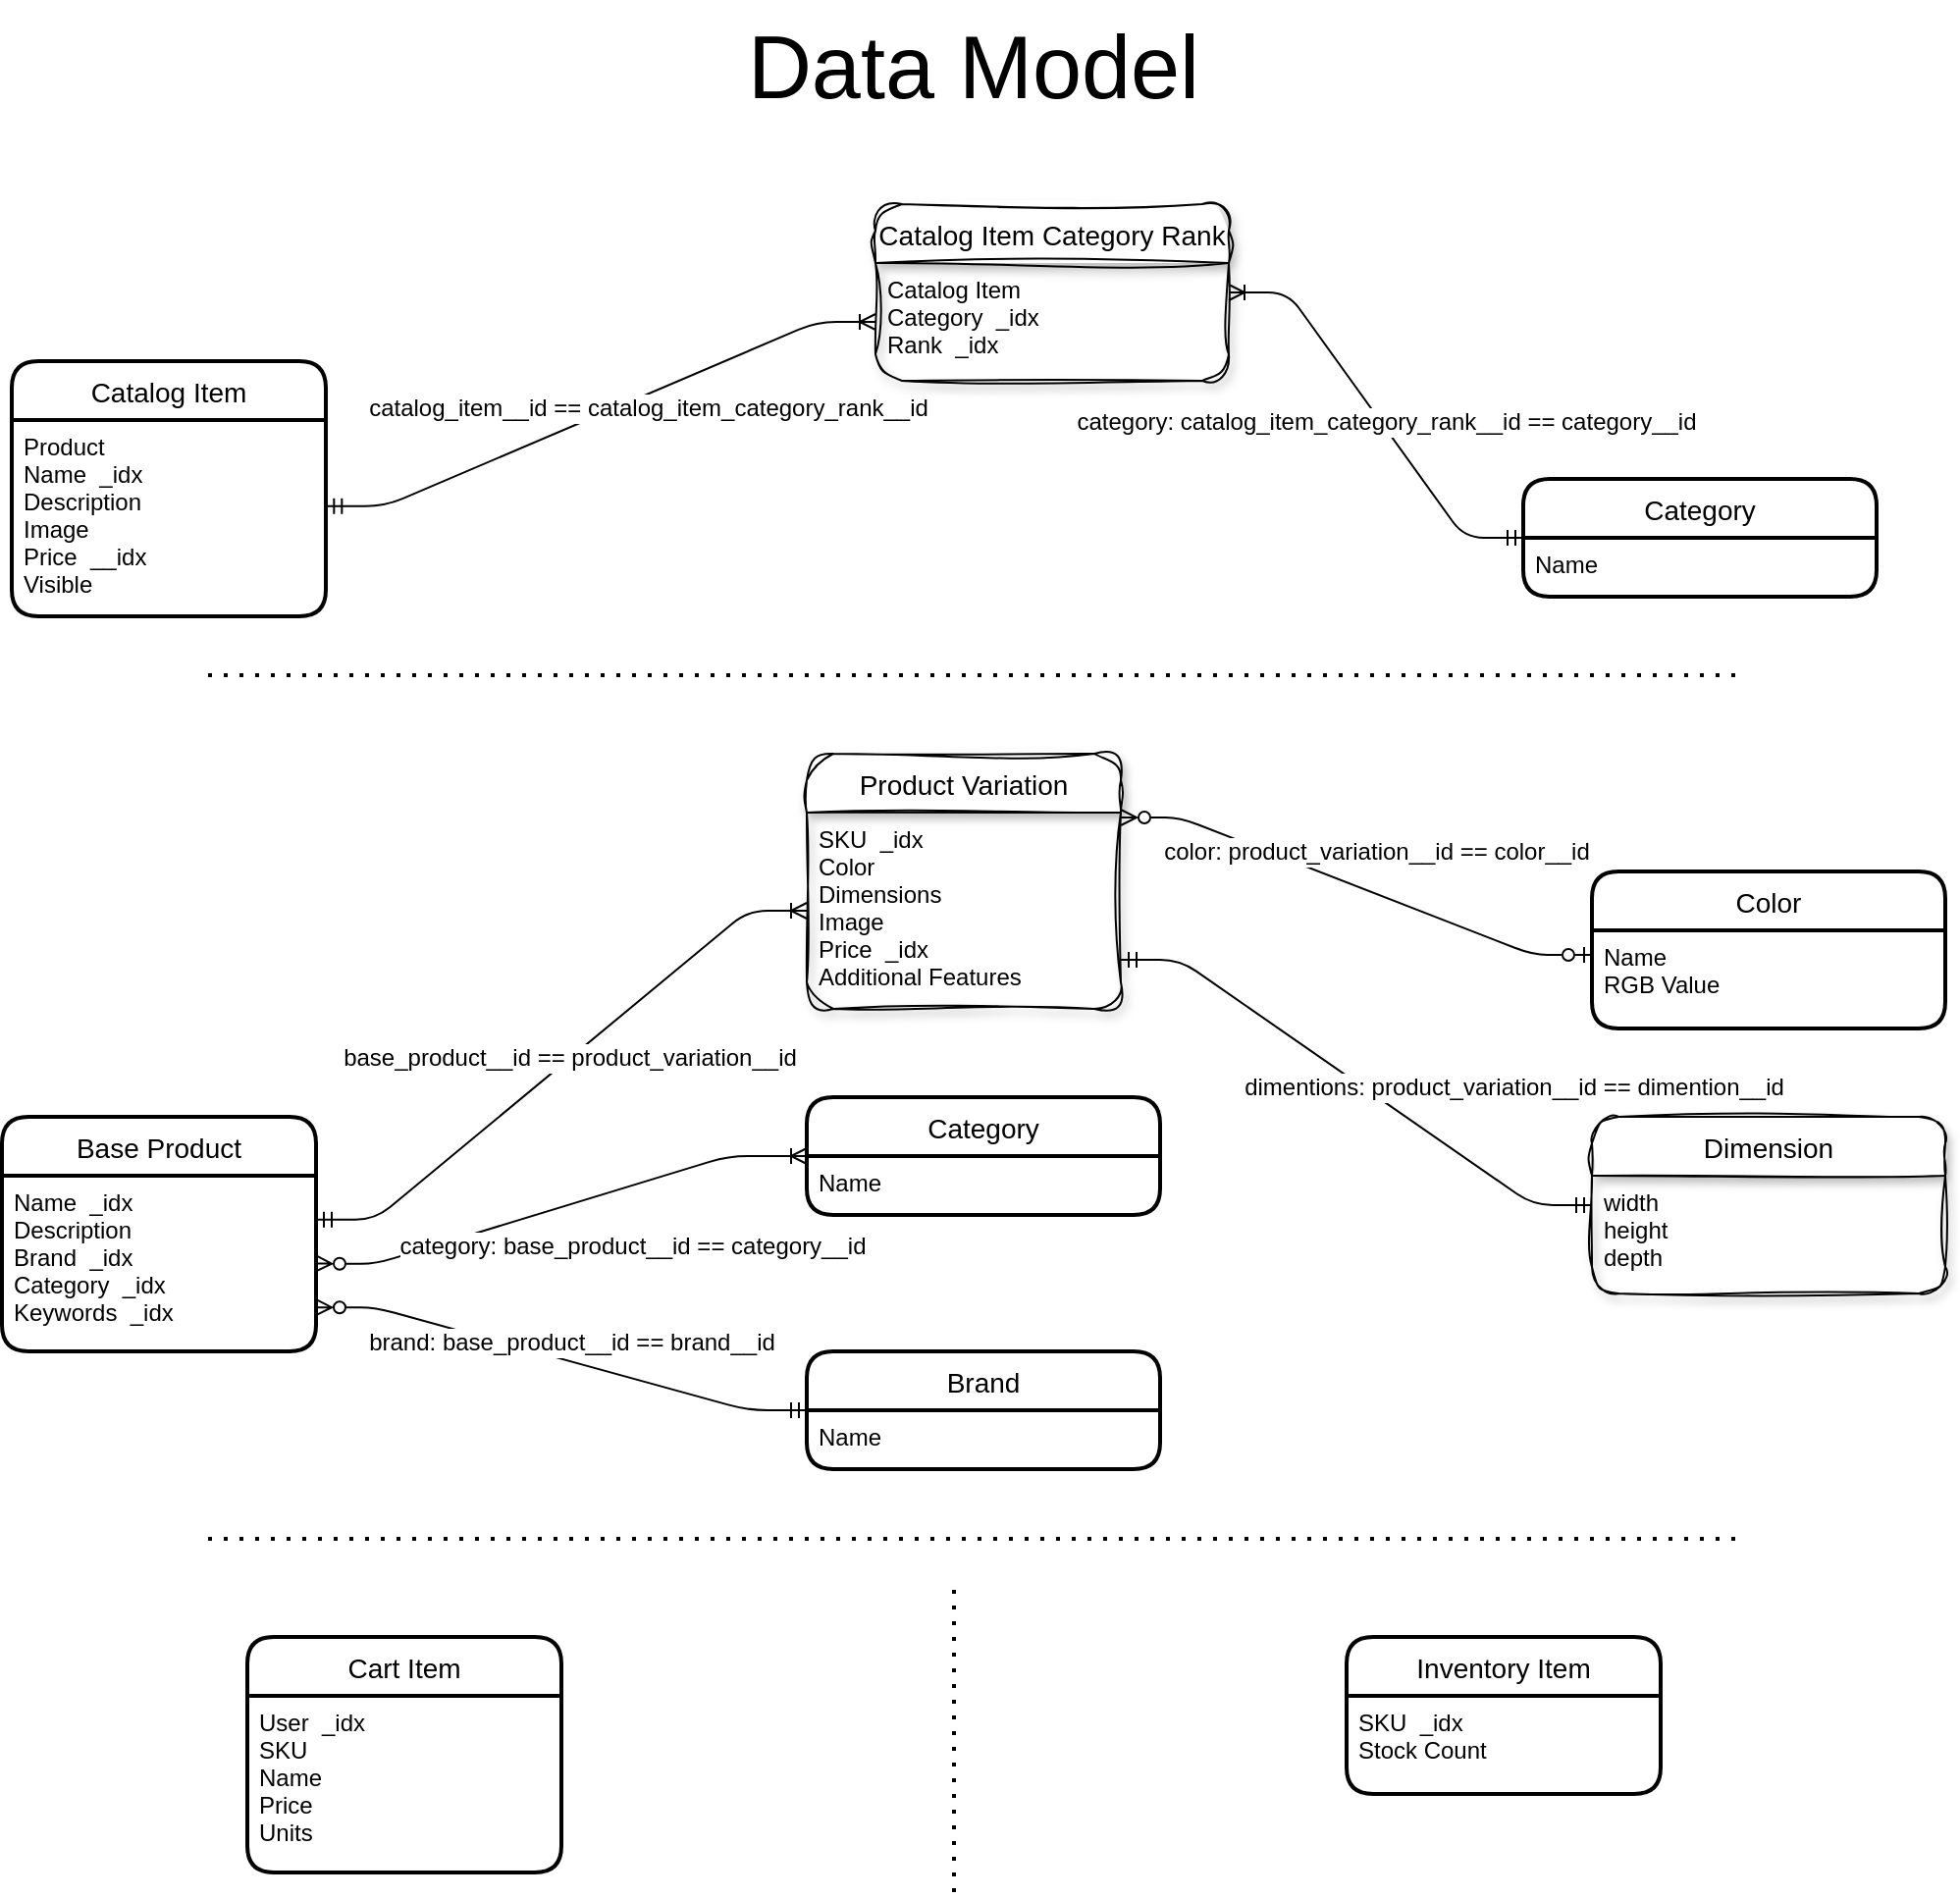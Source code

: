 <mxfile>
    <diagram id="WrSKoHDkt36mXYgP9mdu" name="Page-1">
        <mxGraphModel dx="2487" dy="1140" grid="1" gridSize="10" guides="1" tooltips="1" connect="1" arrows="1" fold="1" page="1" pageScale="1" pageWidth="1100" pageHeight="850" math="0" shadow="0">
            <root>
                <mxCell id="0"/>
                <mxCell id="1" parent="0"/>
                <mxCell id="69" value="&lt;span style=&quot;font-size: 45px;&quot;&gt;Data Model&lt;/span&gt;" style="text;html=1;strokeColor=none;fillColor=none;align=center;verticalAlign=middle;whiteSpace=wrap;rounded=0;shadow=1;glass=0;sketch=1;strokeWidth=1;fontSize=45;fontStyle=0" parent="1" vertex="1">
                    <mxGeometry x="-690" y="20" width="280" height="60" as="geometry"/>
                </mxCell>
                <mxCell id="135" value="" style="endArrow=none;dashed=1;html=1;dashPattern=1 3;strokeWidth=2;" parent="1" edge="1">
                    <mxGeometry width="50" height="50" relative="1" as="geometry">
                        <mxPoint x="-940" y="360" as="sourcePoint"/>
                        <mxPoint x="-160" y="360" as="targetPoint"/>
                    </mxGeometry>
                </mxCell>
                <mxCell id="136" value="" style="endArrow=none;dashed=1;html=1;dashPattern=1 3;strokeWidth=2;" parent="1" edge="1">
                    <mxGeometry width="50" height="50" relative="1" as="geometry">
                        <mxPoint x="-940" y="800" as="sourcePoint"/>
                        <mxPoint x="-160.0" y="800" as="targetPoint"/>
                    </mxGeometry>
                </mxCell>
                <mxCell id="138" value="" style="endArrow=none;dashed=1;html=1;dashPattern=1 3;strokeWidth=2;" parent="1" edge="1">
                    <mxGeometry width="50" height="50" relative="1" as="geometry">
                        <mxPoint x="-560" y="980" as="sourcePoint"/>
                        <mxPoint x="-560" y="820" as="targetPoint"/>
                    </mxGeometry>
                </mxCell>
                <mxCell id="171" value="Catalog Item" style="swimlane;childLayout=stackLayout;horizontal=1;startSize=30;horizontalStack=0;rounded=1;fontSize=14;fontStyle=0;strokeWidth=2;resizeParent=0;resizeLast=1;shadow=0;dashed=0;align=center;" vertex="1" parent="1">
                    <mxGeometry x="-1040" y="200" width="160" height="130" as="geometry"/>
                </mxCell>
                <mxCell id="172" value="Product&#10;Name  _idx&#10;Description&#10;Image&#10;Price  __idx&#10;Visible" style="align=left;strokeColor=none;fillColor=none;spacingLeft=4;fontSize=12;verticalAlign=top;resizable=0;rotatable=0;part=1;" vertex="1" parent="171">
                    <mxGeometry y="30" width="160" height="100" as="geometry"/>
                </mxCell>
                <mxCell id="173" value="Catalog Item Category Rank" style="swimlane;childLayout=stackLayout;horizontal=1;startSize=30;horizontalStack=0;rounded=1;fontSize=14;fontStyle=0;strokeWidth=1;resizeParent=0;resizeLast=1;shadow=1;align=center;swimlaneFillColor=none;strokeColor=default;perimeterSpacing=0;swimlaneLine=1;glass=0;sketch=1;curveFitting=1;jiggle=2;" vertex="1" parent="1">
                    <mxGeometry x="-600" y="120" width="180" height="90" as="geometry"/>
                </mxCell>
                <mxCell id="174" value="Catalog Item&#10;Category  _idx&#10;Rank  _idx" style="align=left;strokeColor=none;fillColor=none;spacingLeft=4;fontSize=12;verticalAlign=top;resizable=0;rotatable=0;part=1;" vertex="1" parent="173">
                    <mxGeometry y="30" width="180" height="60" as="geometry"/>
                </mxCell>
                <mxCell id="175" value="" style="edgeStyle=entityRelationEdgeStyle;fontSize=12;html=1;endArrow=ERoneToMany;startArrow=ERmandOne;entryX=0;entryY=0.5;entryDx=0;entryDy=0;exitX=1.001;exitY=0.439;exitDx=0;exitDy=0;exitPerimeter=0;" edge="1" parent="1" source="172" target="174">
                    <mxGeometry width="100" height="100" relative="1" as="geometry">
                        <mxPoint x="-310" y="365.51" as="sourcePoint"/>
                        <mxPoint x="-300" y="245.51" as="targetPoint"/>
                    </mxGeometry>
                </mxCell>
                <mxCell id="176" value="catalog_item__id == catalog_item_category_rank__id" style="edgeLabel;html=1;align=center;verticalAlign=middle;resizable=0;points=[];fontSize=12;" vertex="1" connectable="0" parent="175">
                    <mxGeometry x="0.148" y="3" relative="1" as="geometry">
                        <mxPoint x="5" y="8" as="offset"/>
                    </mxGeometry>
                </mxCell>
                <mxCell id="177" value="Category" style="swimlane;childLayout=stackLayout;horizontal=1;startSize=30;horizontalStack=0;rounded=1;fontSize=14;fontStyle=0;strokeWidth=2;resizeParent=0;resizeLast=1;shadow=0;align=center;swimlaneFillColor=none;strokeColor=default;perimeterSpacing=0;swimlaneLine=1;glass=0;" vertex="1" parent="1">
                    <mxGeometry x="-270" y="260" width="180" height="60" as="geometry"/>
                </mxCell>
                <mxCell id="178" value="Name" style="align=left;strokeColor=none;fillColor=none;spacingLeft=4;fontSize=12;verticalAlign=top;resizable=0;rotatable=0;part=1;" vertex="1" parent="177">
                    <mxGeometry y="30" width="180" height="30" as="geometry"/>
                </mxCell>
                <mxCell id="179" value="" style="edgeStyle=entityRelationEdgeStyle;fontSize=12;html=1;endArrow=ERoneToMany;startArrow=ERmandOne;entryX=1;entryY=0.25;entryDx=0;entryDy=0;exitX=0;exitY=0;exitDx=0;exitDy=0;" edge="1" parent="1" source="178" target="174">
                    <mxGeometry width="100" height="100" relative="1" as="geometry">
                        <mxPoint x="-280" y="130" as="sourcePoint"/>
                        <mxPoint x="-0.16" y="40.49" as="targetPoint"/>
                    </mxGeometry>
                </mxCell>
                <mxCell id="180" value="category: catalog_item_category_rank__id == category__id" style="edgeLabel;html=1;align=center;verticalAlign=middle;resizable=0;points=[];fontSize=12;" vertex="1" connectable="0" parent="179">
                    <mxGeometry x="0.148" y="3" relative="1" as="geometry">
                        <mxPoint x="17" y="14" as="offset"/>
                    </mxGeometry>
                </mxCell>
                <mxCell id="181" value="Dimension" style="swimlane;childLayout=stackLayout;horizontal=1;startSize=30;horizontalStack=0;rounded=1;fontSize=14;fontStyle=0;strokeWidth=1;resizeParent=0;resizeLast=1;shadow=1;dashed=0;align=center;sketch=1;curveFitting=1;jiggle=2;" vertex="1" parent="1">
                    <mxGeometry x="-235" y="584.98" width="180" height="90" as="geometry">
                        <mxRectangle x="560" y="60" width="140" height="30" as="alternateBounds"/>
                    </mxGeometry>
                </mxCell>
                <mxCell id="182" value="width&#10;height&#10;depth" style="align=left;strokeColor=none;fillColor=none;spacingLeft=4;fontSize=12;verticalAlign=top;resizable=0;rotatable=0;part=1;" vertex="1" parent="181">
                    <mxGeometry y="30" width="180" height="60" as="geometry"/>
                </mxCell>
                <mxCell id="183" value="Base Product" style="swimlane;childLayout=stackLayout;horizontal=1;startSize=30;horizontalStack=0;rounded=1;fontSize=14;fontStyle=0;strokeWidth=2;resizeParent=0;resizeLast=1;shadow=0;dashed=0;align=center;" vertex="1" parent="1">
                    <mxGeometry x="-1045" y="584.98" width="160" height="119.51" as="geometry">
                        <mxRectangle x="560" y="60" width="140" height="30" as="alternateBounds"/>
                    </mxGeometry>
                </mxCell>
                <mxCell id="184" value="Name  _idx&#10;Description&#10;Brand  _idx&#10;Category  _idx&#10;Keywords  _idx&#10;" style="align=left;strokeColor=none;fillColor=none;spacingLeft=4;fontSize=12;verticalAlign=top;resizable=0;rotatable=0;part=1;" vertex="1" parent="183">
                    <mxGeometry y="30" width="160" height="89.51" as="geometry"/>
                </mxCell>
                <mxCell id="185" value="Product Variation" style="swimlane;childLayout=stackLayout;horizontal=1;startSize=30;horizontalStack=0;rounded=1;fontSize=14;fontStyle=0;strokeWidth=1;resizeParent=0;resizeLast=1;shadow=1;dashed=0;align=center;sketch=1;curveFitting=1;jiggle=2;" vertex="1" parent="1">
                    <mxGeometry x="-635" y="400" width="160" height="130" as="geometry">
                        <mxRectangle x="560" y="60" width="140" height="30" as="alternateBounds"/>
                    </mxGeometry>
                </mxCell>
                <mxCell id="186" value="SKU  _idx&#10;Color&#10;Dimensions&#10;Image&#10;Price  _idx&#10;Additional Features" style="align=left;strokeColor=none;fillColor=none;spacingLeft=4;fontSize=12;verticalAlign=top;resizable=0;rotatable=0;part=1;" vertex="1" parent="185">
                    <mxGeometry y="30" width="160" height="100" as="geometry"/>
                </mxCell>
                <mxCell id="187" value="" style="edgeStyle=entityRelationEdgeStyle;fontSize=12;html=1;endArrow=ERoneToMany;startArrow=ERmandOne;entryX=0;entryY=0.5;entryDx=0;entryDy=0;exitX=1;exitY=0.25;exitDx=0;exitDy=0;" edge="1" parent="1" source="184" target="186">
                    <mxGeometry width="100" height="100" relative="1" as="geometry">
                        <mxPoint x="-15" y="570" as="sourcePoint"/>
                        <mxPoint x="-5" y="480" as="targetPoint"/>
                    </mxGeometry>
                </mxCell>
                <mxCell id="188" value="base_product__id == product_variation__id" style="edgeLabel;html=1;align=center;verticalAlign=middle;resizable=0;points=[];fontSize=12;" vertex="1" connectable="0" parent="187">
                    <mxGeometry x="0.033" y="1" relative="1" as="geometry">
                        <mxPoint as="offset"/>
                    </mxGeometry>
                </mxCell>
                <mxCell id="189" value="Color" style="swimlane;childLayout=stackLayout;horizontal=1;startSize=30;horizontalStack=0;rounded=1;fontSize=14;fontStyle=0;strokeWidth=2;resizeParent=0;resizeLast=1;shadow=0;dashed=0;align=center;" vertex="1" parent="1">
                    <mxGeometry x="-235" y="460" width="180" height="80" as="geometry">
                        <mxRectangle x="560" y="60" width="140" height="30" as="alternateBounds"/>
                    </mxGeometry>
                </mxCell>
                <mxCell id="190" value="Name&#10;RGB Value" style="align=left;strokeColor=none;fillColor=none;spacingLeft=4;fontSize=12;verticalAlign=top;resizable=0;rotatable=0;part=1;" vertex="1" parent="189">
                    <mxGeometry y="30" width="180" height="50" as="geometry"/>
                </mxCell>
                <mxCell id="191" value="" style="edgeStyle=entityRelationEdgeStyle;fontSize=12;html=1;endArrow=ERzeroToOne;startArrow=ERzeroToMany;entryX=0;entryY=0.25;entryDx=0;entryDy=0;exitX=1;exitY=0.25;exitDx=0;exitDy=0;startFill=0;endFill=0;" edge="1" parent="1" source="185" target="190">
                    <mxGeometry width="100" height="100" relative="1" as="geometry">
                        <mxPoint x="-345" y="650.99" as="sourcePoint"/>
                        <mxPoint x="-145" y="638.49" as="targetPoint"/>
                    </mxGeometry>
                </mxCell>
                <mxCell id="192" value="color: product_variation__id == color__id" style="edgeLabel;html=1;align=center;verticalAlign=middle;resizable=0;points=[];fontSize=12;" vertex="1" connectable="0" parent="191">
                    <mxGeometry x="-0.053" y="-1" relative="1" as="geometry">
                        <mxPoint x="16" y="-16" as="offset"/>
                    </mxGeometry>
                </mxCell>
                <mxCell id="193" value="Brand" style="swimlane;childLayout=stackLayout;horizontal=1;startSize=30;horizontalStack=0;rounded=1;fontSize=14;fontStyle=0;strokeWidth=2;resizeParent=0;resizeLast=1;shadow=0;dashed=0;align=center;" vertex="1" parent="1">
                    <mxGeometry x="-635" y="704.49" width="180" height="60" as="geometry">
                        <mxRectangle x="560" y="60" width="140" height="30" as="alternateBounds"/>
                    </mxGeometry>
                </mxCell>
                <mxCell id="194" value="Name" style="align=left;strokeColor=none;fillColor=none;spacingLeft=4;fontSize=12;verticalAlign=top;resizable=0;rotatable=0;part=1;" vertex="1" parent="193">
                    <mxGeometry y="30" width="180" height="30" as="geometry"/>
                </mxCell>
                <mxCell id="195" value="" style="edgeStyle=entityRelationEdgeStyle;fontSize=12;html=1;endArrow=ERmandOne;startArrow=ERzeroToMany;entryX=0;entryY=0.5;entryDx=0;entryDy=0;endFill=0;exitX=1;exitY=0.75;exitDx=0;exitDy=0;startFill=0;" edge="1" parent="1" source="184" target="193">
                    <mxGeometry width="100" height="100" relative="1" as="geometry">
                        <mxPoint x="-805" y="710" as="sourcePoint"/>
                        <mxPoint x="-565" y="770.49" as="targetPoint"/>
                    </mxGeometry>
                </mxCell>
                <mxCell id="196" value="brand: base_product__id == brand__id" style="edgeLabel;html=1;align=center;verticalAlign=middle;resizable=0;points=[];fontSize=12;" vertex="1" connectable="0" parent="195">
                    <mxGeometry x="0.08" relative="1" as="geometry">
                        <mxPoint x="-5" y="-11" as="offset"/>
                    </mxGeometry>
                </mxCell>
                <mxCell id="197" value="Category" style="swimlane;childLayout=stackLayout;horizontal=1;startSize=30;horizontalStack=0;rounded=1;fontSize=14;fontStyle=0;strokeWidth=2;resizeParent=0;resizeLast=1;shadow=0;align=center;swimlaneFillColor=none;strokeColor=default;perimeterSpacing=0;swimlaneLine=1;glass=0;" vertex="1" parent="1">
                    <mxGeometry x="-635" y="575" width="180" height="60" as="geometry"/>
                </mxCell>
                <mxCell id="198" value="Name" style="align=left;strokeColor=none;fillColor=none;spacingLeft=4;fontSize=12;verticalAlign=top;resizable=0;rotatable=0;part=1;" vertex="1" parent="197">
                    <mxGeometry y="30" width="180" height="30" as="geometry"/>
                </mxCell>
                <mxCell id="199" value="" style="fontSize=12;html=1;endArrow=ERzeroToMany;startArrow=ERoneToMany;exitX=0;exitY=0;exitDx=0;exitDy=0;entryX=1;entryY=0.5;entryDx=0;entryDy=0;startFill=0;endFill=0;" edge="1" parent="1" source="198" target="184">
                    <mxGeometry width="100" height="100" relative="1" as="geometry">
                        <mxPoint x="-375" y="530" as="sourcePoint"/>
                        <mxPoint x="-845" y="710" as="targetPoint"/>
                        <Array as="points">
                            <mxPoint x="-675" y="605"/>
                            <mxPoint x="-855" y="660"/>
                        </Array>
                    </mxGeometry>
                </mxCell>
                <mxCell id="200" value="category: base_product__id == category__id" style="edgeLabel;html=1;align=center;verticalAlign=middle;resizable=0;points=[];fontSize=12;" vertex="1" connectable="0" parent="199">
                    <mxGeometry x="0.148" y="3" relative="1" as="geometry">
                        <mxPoint x="53" y="11" as="offset"/>
                    </mxGeometry>
                </mxCell>
                <mxCell id="201" value="" style="edgeStyle=entityRelationEdgeStyle;fontSize=12;html=1;endArrow=ERmandOne;startArrow=ERmandOne;endFill=0;exitX=1;exitY=0.75;exitDx=0;exitDy=0;entryX=0;entryY=0.25;entryDx=0;entryDy=0;startFill=0;" edge="1" parent="1" source="186" target="182">
                    <mxGeometry width="100" height="100" relative="1" as="geometry">
                        <mxPoint x="-275" y="690" as="sourcePoint"/>
                        <mxPoint x="-345" y="620" as="targetPoint"/>
                    </mxGeometry>
                </mxCell>
                <mxCell id="202" value="dimentions: product_variation__id == dimention__id" style="edgeLabel;html=1;align=center;verticalAlign=middle;resizable=0;points=[];fontSize=12;" vertex="1" connectable="0" parent="201">
                    <mxGeometry x="0.08" relative="1" as="geometry">
                        <mxPoint x="71" y="-4" as="offset"/>
                    </mxGeometry>
                </mxCell>
                <mxCell id="203" value="Cart Item" style="swimlane;childLayout=stackLayout;horizontal=1;startSize=30;horizontalStack=0;rounded=1;fontSize=14;fontStyle=0;strokeWidth=2;resizeParent=0;resizeLast=1;shadow=0;dashed=0;align=center;" vertex="1" parent="1">
                    <mxGeometry x="-920" y="850" width="160" height="120" as="geometry"/>
                </mxCell>
                <mxCell id="204" value="User  _idx&#10;SKU&#10;Name&#10;Price&#10;Units" style="align=left;strokeColor=none;fillColor=none;spacingLeft=4;fontSize=12;verticalAlign=top;resizable=0;rotatable=0;part=1;" vertex="1" parent="203">
                    <mxGeometry y="30" width="160" height="90" as="geometry"/>
                </mxCell>
                <mxCell id="205" value="Inventory Item" style="swimlane;childLayout=stackLayout;horizontal=1;startSize=30;horizontalStack=0;rounded=1;fontSize=14;fontStyle=0;strokeWidth=2;resizeParent=0;resizeLast=1;shadow=0;dashed=0;align=center;" vertex="1" parent="1">
                    <mxGeometry x="-360" y="850" width="160" height="80" as="geometry"/>
                </mxCell>
                <mxCell id="206" value="SKU  _idx&#10;Stock Count" style="align=left;strokeColor=none;fillColor=none;spacingLeft=4;fontSize=12;verticalAlign=top;resizable=0;rotatable=0;part=1;" vertex="1" parent="205">
                    <mxGeometry y="30" width="160" height="50" as="geometry"/>
                </mxCell>
            </root>
        </mxGraphModel>
    </diagram>
</mxfile>